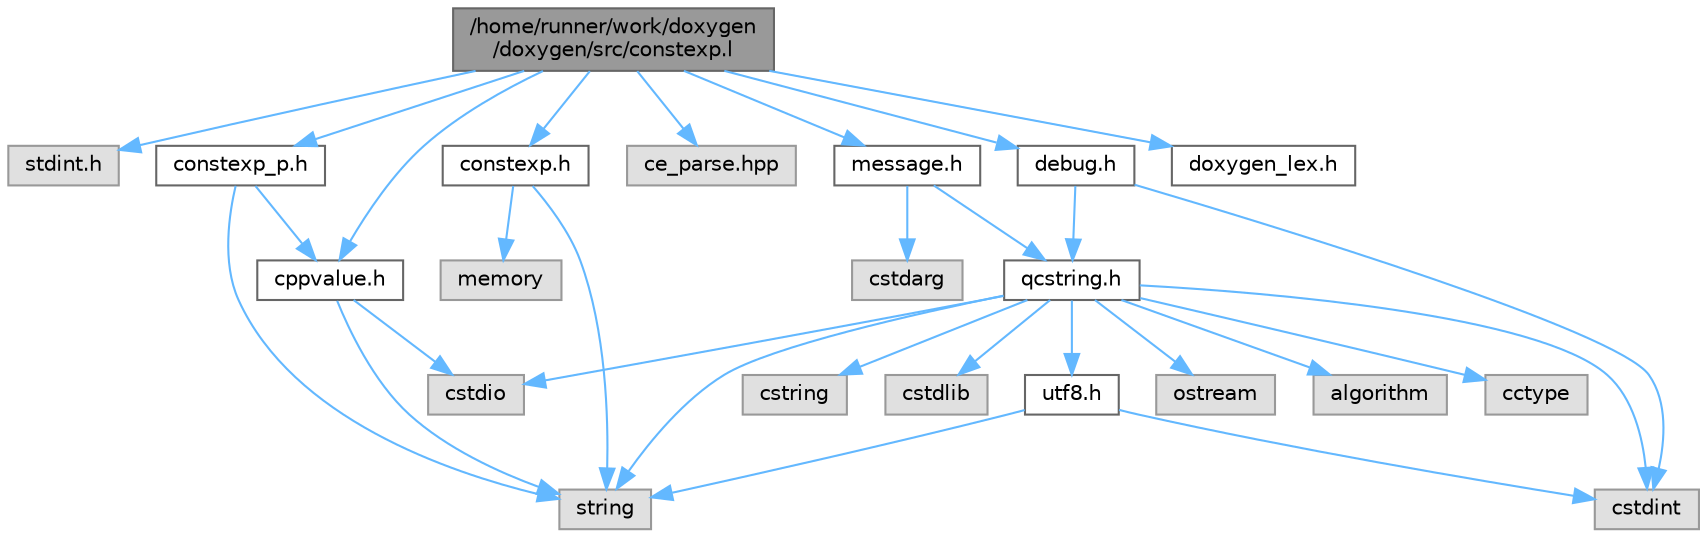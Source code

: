 digraph "/home/runner/work/doxygen/doxygen/src/constexp.l"
{
 // INTERACTIVE_SVG=YES
 // LATEX_PDF_SIZE
  bgcolor="transparent";
  edge [fontname=Helvetica,fontsize=10,labelfontname=Helvetica,labelfontsize=10];
  node [fontname=Helvetica,fontsize=10,shape=box,height=0.2,width=0.4];
  Node1 [id="Node000001",label="/home/runner/work/doxygen\l/doxygen/src/constexp.l",height=0.2,width=0.4,color="gray40", fillcolor="grey60", style="filled", fontcolor="black"];
  Node1 -> Node2 [id="edge1_Node000001_Node000002",color="steelblue1",style="solid"];
  Node2 [id="Node000002",label="stdint.h",height=0.2,width=0.4,color="grey60", fillcolor="#E0E0E0", style="filled"];
  Node1 -> Node3 [id="edge2_Node000001_Node000003",color="steelblue1",style="solid"];
  Node3 [id="Node000003",label="constexp_p.h",height=0.2,width=0.4,color="grey40", fillcolor="white", style="filled",URL="$da/d12/constexp__p_8h.html",tooltip="Private interface between Parser (constexp.y) and Lexer (constexp.l)"];
  Node3 -> Node4 [id="edge3_Node000003_Node000004",color="steelblue1",style="solid"];
  Node4 [id="Node000004",label="string",height=0.2,width=0.4,color="grey60", fillcolor="#E0E0E0", style="filled"];
  Node3 -> Node5 [id="edge4_Node000003_Node000005",color="steelblue1",style="solid"];
  Node5 [id="Node000005",label="cppvalue.h",height=0.2,width=0.4,color="grey40", fillcolor="white", style="filled",URL="$d6/dcc/cppvalue_8h.html",tooltip=" "];
  Node5 -> Node6 [id="edge5_Node000005_Node000006",color="steelblue1",style="solid"];
  Node6 [id="Node000006",label="cstdio",height=0.2,width=0.4,color="grey60", fillcolor="#E0E0E0", style="filled"];
  Node5 -> Node4 [id="edge6_Node000005_Node000004",color="steelblue1",style="solid"];
  Node1 -> Node7 [id="edge7_Node000001_Node000007",color="steelblue1",style="solid"];
  Node7 [id="Node000007",label="constexp.h",height=0.2,width=0.4,color="grey40", fillcolor="white", style="filled",URL="$d6/dd8/constexp_8h.html",tooltip=" "];
  Node7 -> Node4 [id="edge8_Node000007_Node000004",color="steelblue1",style="solid"];
  Node7 -> Node8 [id="edge9_Node000007_Node000008",color="steelblue1",style="solid"];
  Node8 [id="Node000008",label="memory",height=0.2,width=0.4,color="grey60", fillcolor="#E0E0E0", style="filled"];
  Node1 -> Node5 [id="edge10_Node000001_Node000005",color="steelblue1",style="solid"];
  Node1 -> Node9 [id="edge11_Node000001_Node000009",color="steelblue1",style="solid"];
  Node9 [id="Node000009",label="ce_parse.hpp",height=0.2,width=0.4,color="grey60", fillcolor="#E0E0E0", style="filled"];
  Node1 -> Node10 [id="edge12_Node000001_Node000010",color="steelblue1",style="solid"];
  Node10 [id="Node000010",label="message.h",height=0.2,width=0.4,color="grey40", fillcolor="white", style="filled",URL="$d2/d0d/message_8h.html",tooltip=" "];
  Node10 -> Node11 [id="edge13_Node000010_Node000011",color="steelblue1",style="solid"];
  Node11 [id="Node000011",label="cstdarg",height=0.2,width=0.4,color="grey60", fillcolor="#E0E0E0", style="filled"];
  Node10 -> Node12 [id="edge14_Node000010_Node000012",color="steelblue1",style="solid"];
  Node12 [id="Node000012",label="qcstring.h",height=0.2,width=0.4,color="grey40", fillcolor="white", style="filled",URL="$d7/d5c/qcstring_8h.html",tooltip=" "];
  Node12 -> Node4 [id="edge15_Node000012_Node000004",color="steelblue1",style="solid"];
  Node12 -> Node13 [id="edge16_Node000012_Node000013",color="steelblue1",style="solid"];
  Node13 [id="Node000013",label="algorithm",height=0.2,width=0.4,color="grey60", fillcolor="#E0E0E0", style="filled"];
  Node12 -> Node14 [id="edge17_Node000012_Node000014",color="steelblue1",style="solid"];
  Node14 [id="Node000014",label="cctype",height=0.2,width=0.4,color="grey60", fillcolor="#E0E0E0", style="filled"];
  Node12 -> Node15 [id="edge18_Node000012_Node000015",color="steelblue1",style="solid"];
  Node15 [id="Node000015",label="cstring",height=0.2,width=0.4,color="grey60", fillcolor="#E0E0E0", style="filled"];
  Node12 -> Node6 [id="edge19_Node000012_Node000006",color="steelblue1",style="solid"];
  Node12 -> Node16 [id="edge20_Node000012_Node000016",color="steelblue1",style="solid"];
  Node16 [id="Node000016",label="cstdlib",height=0.2,width=0.4,color="grey60", fillcolor="#E0E0E0", style="filled"];
  Node12 -> Node17 [id="edge21_Node000012_Node000017",color="steelblue1",style="solid"];
  Node17 [id="Node000017",label="cstdint",height=0.2,width=0.4,color="grey60", fillcolor="#E0E0E0", style="filled"];
  Node12 -> Node18 [id="edge22_Node000012_Node000018",color="steelblue1",style="solid"];
  Node18 [id="Node000018",label="ostream",height=0.2,width=0.4,color="grey60", fillcolor="#E0E0E0", style="filled"];
  Node12 -> Node19 [id="edge23_Node000012_Node000019",color="steelblue1",style="solid"];
  Node19 [id="Node000019",label="utf8.h",height=0.2,width=0.4,color="grey40", fillcolor="white", style="filled",URL="$db/d7c/utf8_8h.html",tooltip="Various UTF8 related helper functions."];
  Node19 -> Node17 [id="edge24_Node000019_Node000017",color="steelblue1",style="solid"];
  Node19 -> Node4 [id="edge25_Node000019_Node000004",color="steelblue1",style="solid"];
  Node1 -> Node20 [id="edge26_Node000001_Node000020",color="steelblue1",style="solid"];
  Node20 [id="Node000020",label="debug.h",height=0.2,width=0.4,color="grey40", fillcolor="white", style="filled",URL="$db/d16/debug_8h.html",tooltip=" "];
  Node20 -> Node17 [id="edge27_Node000020_Node000017",color="steelblue1",style="solid"];
  Node20 -> Node12 [id="edge28_Node000020_Node000012",color="steelblue1",style="solid"];
  Node1 -> Node21 [id="edge29_Node000001_Node000021",color="steelblue1",style="solid"];
  Node21 [id="Node000021",label="doxygen_lex.h",height=0.2,width=0.4,color="grey40", fillcolor="white", style="filled",URL="$d6/da5/doxygen__lex_8h.html",tooltip=" "];
}
